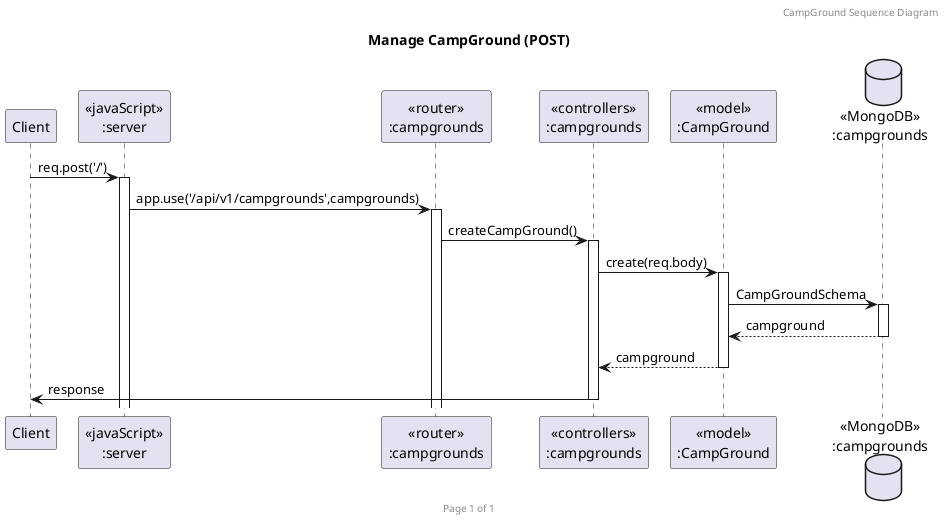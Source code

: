 @startuml Manage CampGround (POST)

header CampGround Sequence Diagram
footer Page %page% of %lastpage%
title "Manage CampGround (POST)"

participant "Client" as client
participant "<<javaScript>>\n:server" as server
participant "<<router>>\n:campgrounds" as routerCampGrounds
participant "<<controllers>>\n:campgrounds" as controllersCampGrounds
participant "<<model>>\n:CampGround" as modelCampGrounds
database "<<MongoDB>>\n:campgrounds" as CampGroundsDatabase

client->server ++:req.post('/')
server->routerCampGrounds ++:app.use('/api/v1/campgrounds',campgrounds)
routerCampGrounds -> controllersCampGrounds ++:createCampGround()
controllersCampGrounds->modelCampGrounds ++:create(req.body)
modelCampGrounds ->CampGroundsDatabase ++:CampGroundSchema
CampGroundsDatabase --> modelCampGrounds --:campground
controllersCampGrounds <-- modelCampGrounds --:campground
controllersCampGrounds->client --:response

@enduml